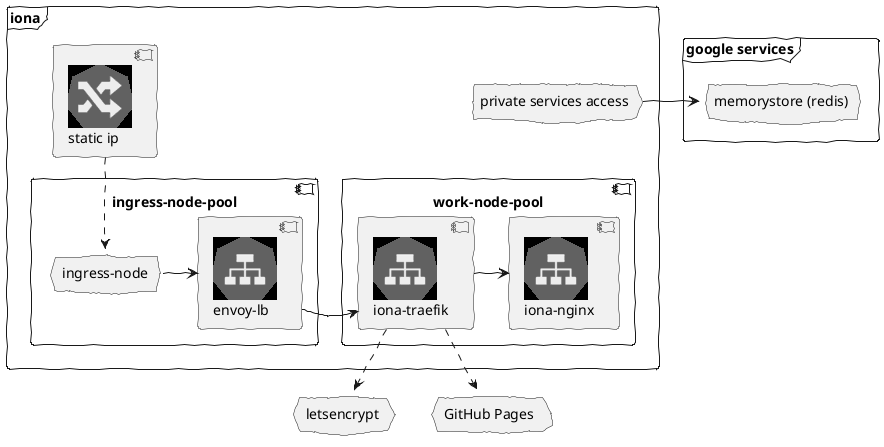 @startuml
!include <kubernetes/k8s-sprites-unlabeled-25pct>
skinparam handwritten true 

frame "iona" {
component "<$ing>\nstatic ip" as staticip

component "ingress-node-pool" {
  cloud "ingress-node" as ingressnode
  component "<$svc>\nenvoy-lb" as envoylb
  ingressnode -> envoylb
}

staticip ..> ingressnode

component "work-node-pool" {
  component "<$svc>\niona-traefik" as ionatraefik 
  component "<$svc>\niona-nginx" as ionanginx
  ionatraefik -> ionanginx
}

envoylb -> ionatraefik


cloud "private services access" as privateservicesaccess
}

cloud "letsencrypt" as lestencrypt
cloud "GitHub Pages" as githubpages

ionatraefik ..> lestencrypt
ionatraefik ..> githubpages

frame "google services" {
  cloud "memorystore (redis)" as redis
}

privateservicesaccess -> redis

@enduml
